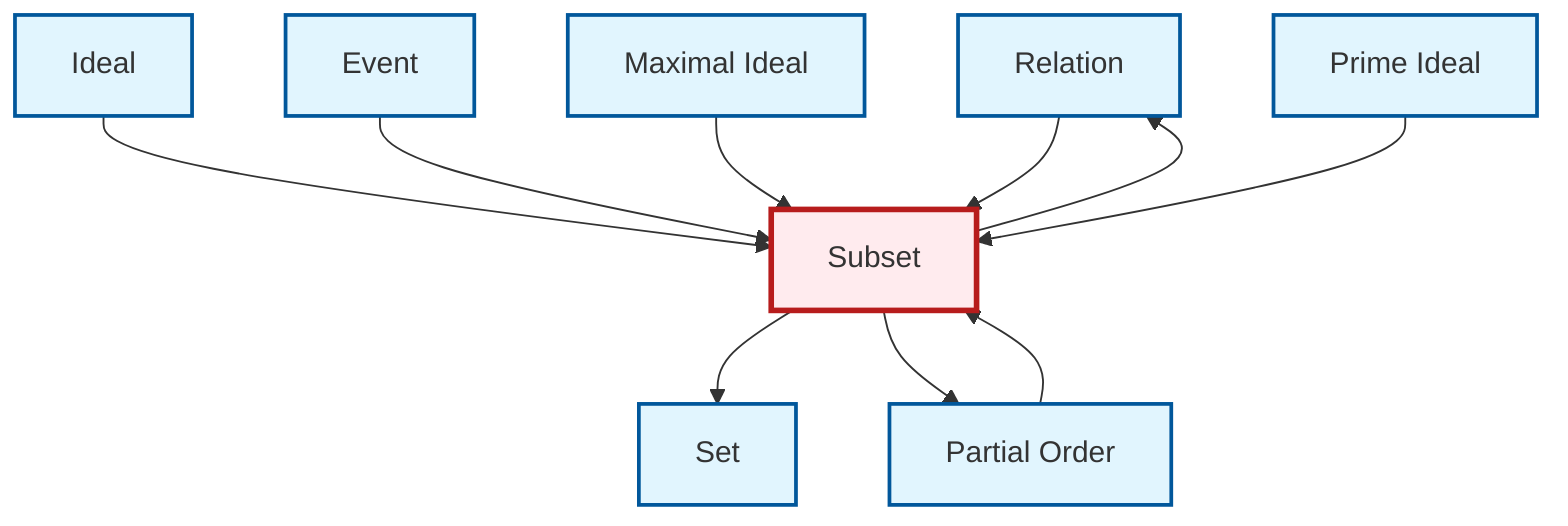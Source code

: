 graph TD
    classDef definition fill:#e1f5fe,stroke:#01579b,stroke-width:2px
    classDef theorem fill:#f3e5f5,stroke:#4a148c,stroke-width:2px
    classDef axiom fill:#fff3e0,stroke:#e65100,stroke-width:2px
    classDef example fill:#e8f5e9,stroke:#1b5e20,stroke-width:2px
    classDef current fill:#ffebee,stroke:#b71c1c,stroke-width:3px
    def-relation["Relation"]:::definition
    def-subset["Subset"]:::definition
    def-event["Event"]:::definition
    def-partial-order["Partial Order"]:::definition
    def-maximal-ideal["Maximal Ideal"]:::definition
    def-prime-ideal["Prime Ideal"]:::definition
    def-set["Set"]:::definition
    def-ideal["Ideal"]:::definition
    def-partial-order --> def-subset
    def-subset --> def-set
    def-subset --> def-partial-order
    def-subset --> def-relation
    def-ideal --> def-subset
    def-event --> def-subset
    def-maximal-ideal --> def-subset
    def-relation --> def-subset
    def-prime-ideal --> def-subset
    class def-subset current